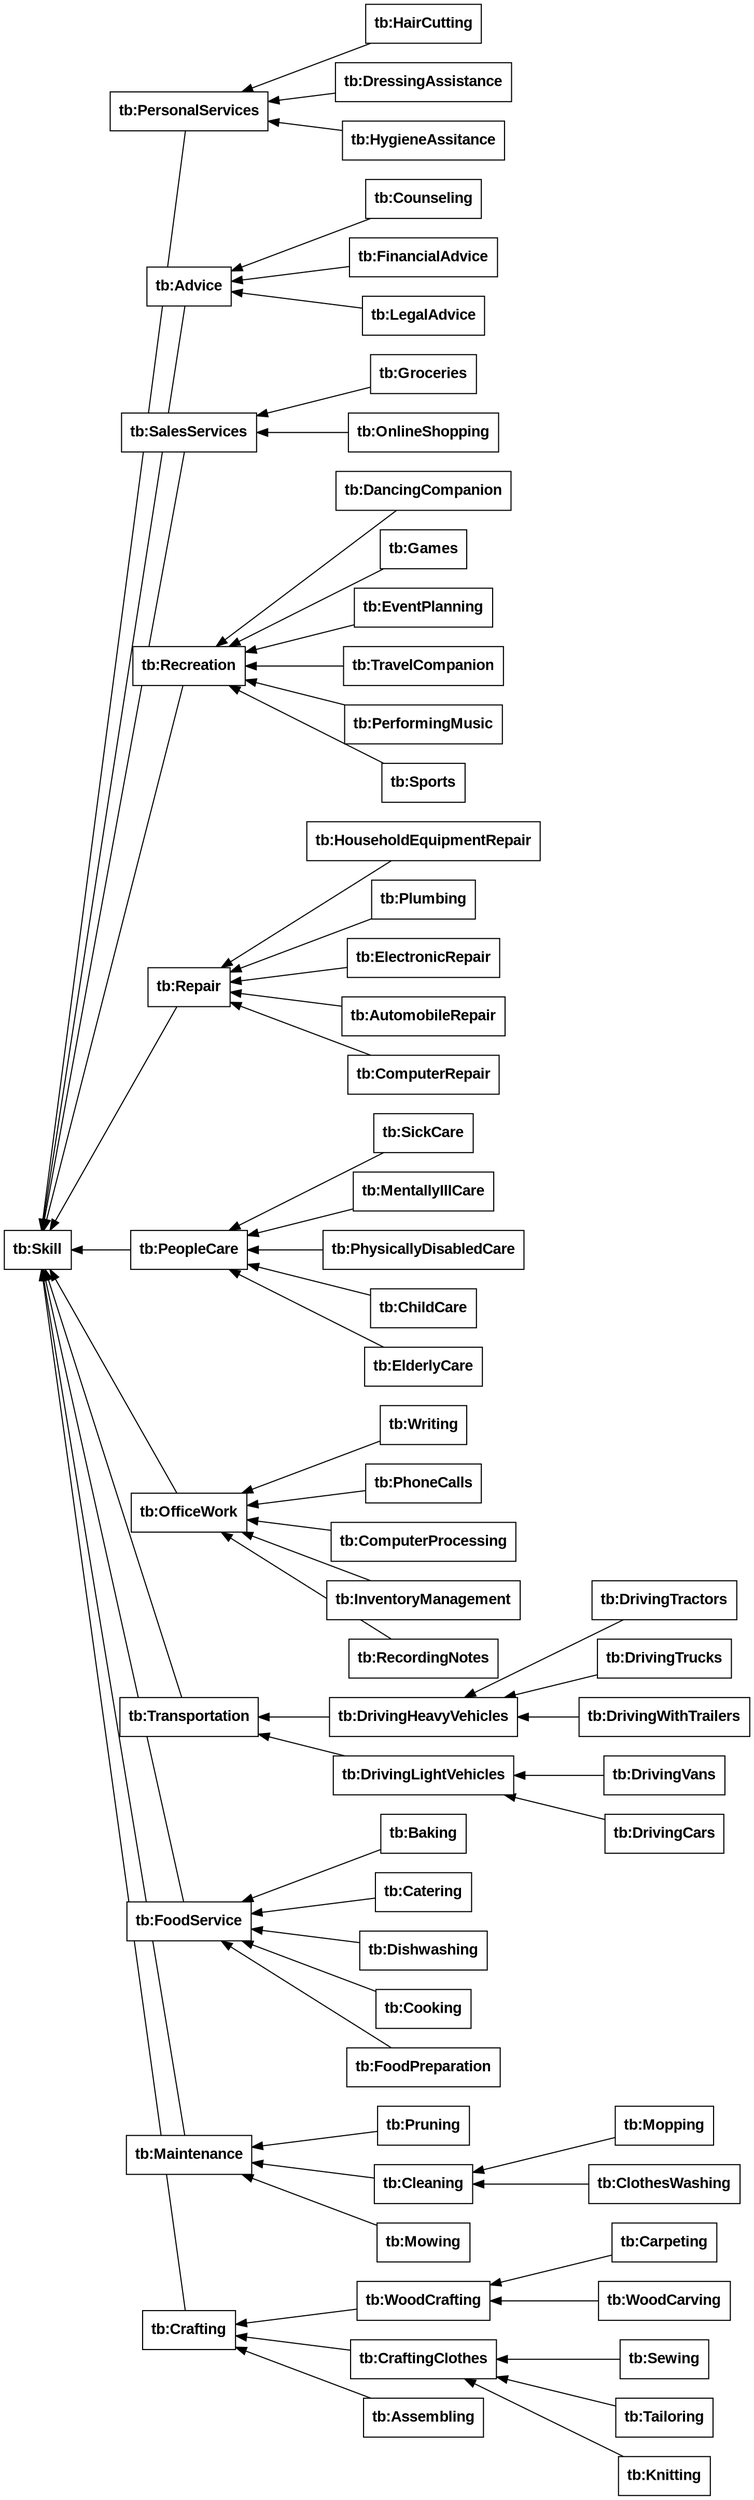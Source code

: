 digraph ar2dtool_diagram {
outputorder="edgesfirst";
node [style=filled, shape="box", fontname="Arial Bold", fillcolor=white] ;
splines=false;
rankdir=RL;
size="1000"

	
	"tb:HairCutting" -> "tb:PersonalServices" ;
	"tb:PersonalServices" -> "tb:Skill" ;
	"tb:Counseling" -> "tb:Advice" ;
	"tb:FinancialAdvice" -> "tb:Advice" ;
	"tb:Groceries" -> "tb:SalesServices" ;
	"tb:DancingCompanion" -> "tb:Recreation" ;
	"tb:HouseholdEquipmentRepair" -> "tb:Repair" ;
	
	
	"tb:DrivingTractors" -> "tb:DrivingHeavyVehicles" ;
	"tb:PeopleCare" -> "tb:Skill" ;
	"tb:Games" -> "tb:Recreation" ;
	
	"tb:Carpeting" -> "tb:WoodCrafting" ;
	
	"tb:OfficeWork" -> "tb:Skill" ;
	"tb:Plumbing" -> "tb:Repair" ;
	
	
	"tb:SickCare" -> "tb:PeopleCare" ;
	
	
	"tb:DrivingHeavyVehicles" -> "tb:Transportation" ;
	
	"tb:EventPlanning" -> "tb:Recreation" ;
	"tb:Sewing" -> "tb:CraftingClothes" ;
	"tb:ElectronicRepair" -> "tb:Repair" ;
	"tb:MentallyIllCare" -> "tb:PeopleCare" ;
	"tb:DressingAssistance" -> "tb:PersonalServices" ;
	"tb:DrivingTrucks" -> "tb:DrivingHeavyVehicles" ;
	
	"tb:Baking" -> "tb:FoodService" ;
	"tb:DrivingLightVehicles" -> "tb:Transportation" ;
	
	
	"tb:AutomobileRepair" -> "tb:Repair" ;
	"tb:WoodCarving" -> "tb:WoodCrafting" ;
	"tb:TravelCompanion" -> "tb:Recreation" ;
	"tb:OnlineShopping" -> "tb:SalesServices" ;
	"tb:Pruning" -> "tb:Maintenance" ;
	
	
	
	"tb:DrivingWithTrailers" -> "tb:DrivingHeavyVehicles" ;
	
	"tb:Catering" -> "tb:FoodService" ;
	"tb:Writing" -> "tb:OfficeWork" ;
	
	
	"tb:Repair" -> "tb:Skill" ;
	"tb:Advice" -> "tb:Skill" ;
	
	"tb:PhoneCalls" -> "tb:OfficeWork" ;
	"tb:PerformingMusic" -> "tb:Recreation" ;
	"tb:SalesServices" -> "tb:Skill" ;
	"tb:FoodService" -> "tb:Skill" ;
	
	"tb:Recreation" -> "tb:Skill" ;
	"tb:CraftingClothes" -> "tb:Crafting" ;
	"tb:Cleaning" -> "tb:Maintenance" ;
	"tb:ComputerProcessing" -> "tb:OfficeWork" ;
	"tb:InventoryManagement" -> "tb:OfficeWork" ;
	"tb:DrivingVans" -> "tb:DrivingLightVehicles" ;
	"tb:HygieneAssitance" -> "tb:PersonalServices" ;
	"tb:DrivingCars" -> "tb:DrivingLightVehicles" ;
	
	"tb:Dishwashing" -> "tb:FoodService" ;
	"tb:WoodCrafting" -> "tb:Crafting" ;
	
	"tb:Tailoring" -> "tb:CraftingClothes" ;
	
	
	"tb:LegalAdvice" -> "tb:Advice" ;
	"tb:Crafting" -> "tb:Skill" ;
	
	
	
	"tb:PhysicallyDisabledCare" -> "tb:PeopleCare" ;
	
	"tb:Mowing" -> "tb:Maintenance" ;
	"tb:Mopping" -> "tb:Cleaning" ;
	"tb:ClothesWashing" -> "tb:Cleaning" ;
	"tb:Maintenance" -> "tb:Skill" ;
	
	"tb:Cooking" -> "tb:FoodService" ;
	"tb:Sports" -> "tb:Recreation" ;
	"tb:Knitting" -> "tb:CraftingClothes" ;
	
	
	"tb:Transportation" -> "tb:Skill" ;
	"tb:FoodPreparation" -> "tb:FoodService" ;
	
	"tb:ComputerRepair" -> "tb:Repair" ;
	"tb:Assembling" -> "tb:Crafting" ;
	
	"tb:ChildCare" -> "tb:PeopleCare" ;
	
	"tb:ElderlyCare" -> "tb:PeopleCare" ;
	"tb:RecordingNotes" -> "tb:OfficeWork" ;

}
